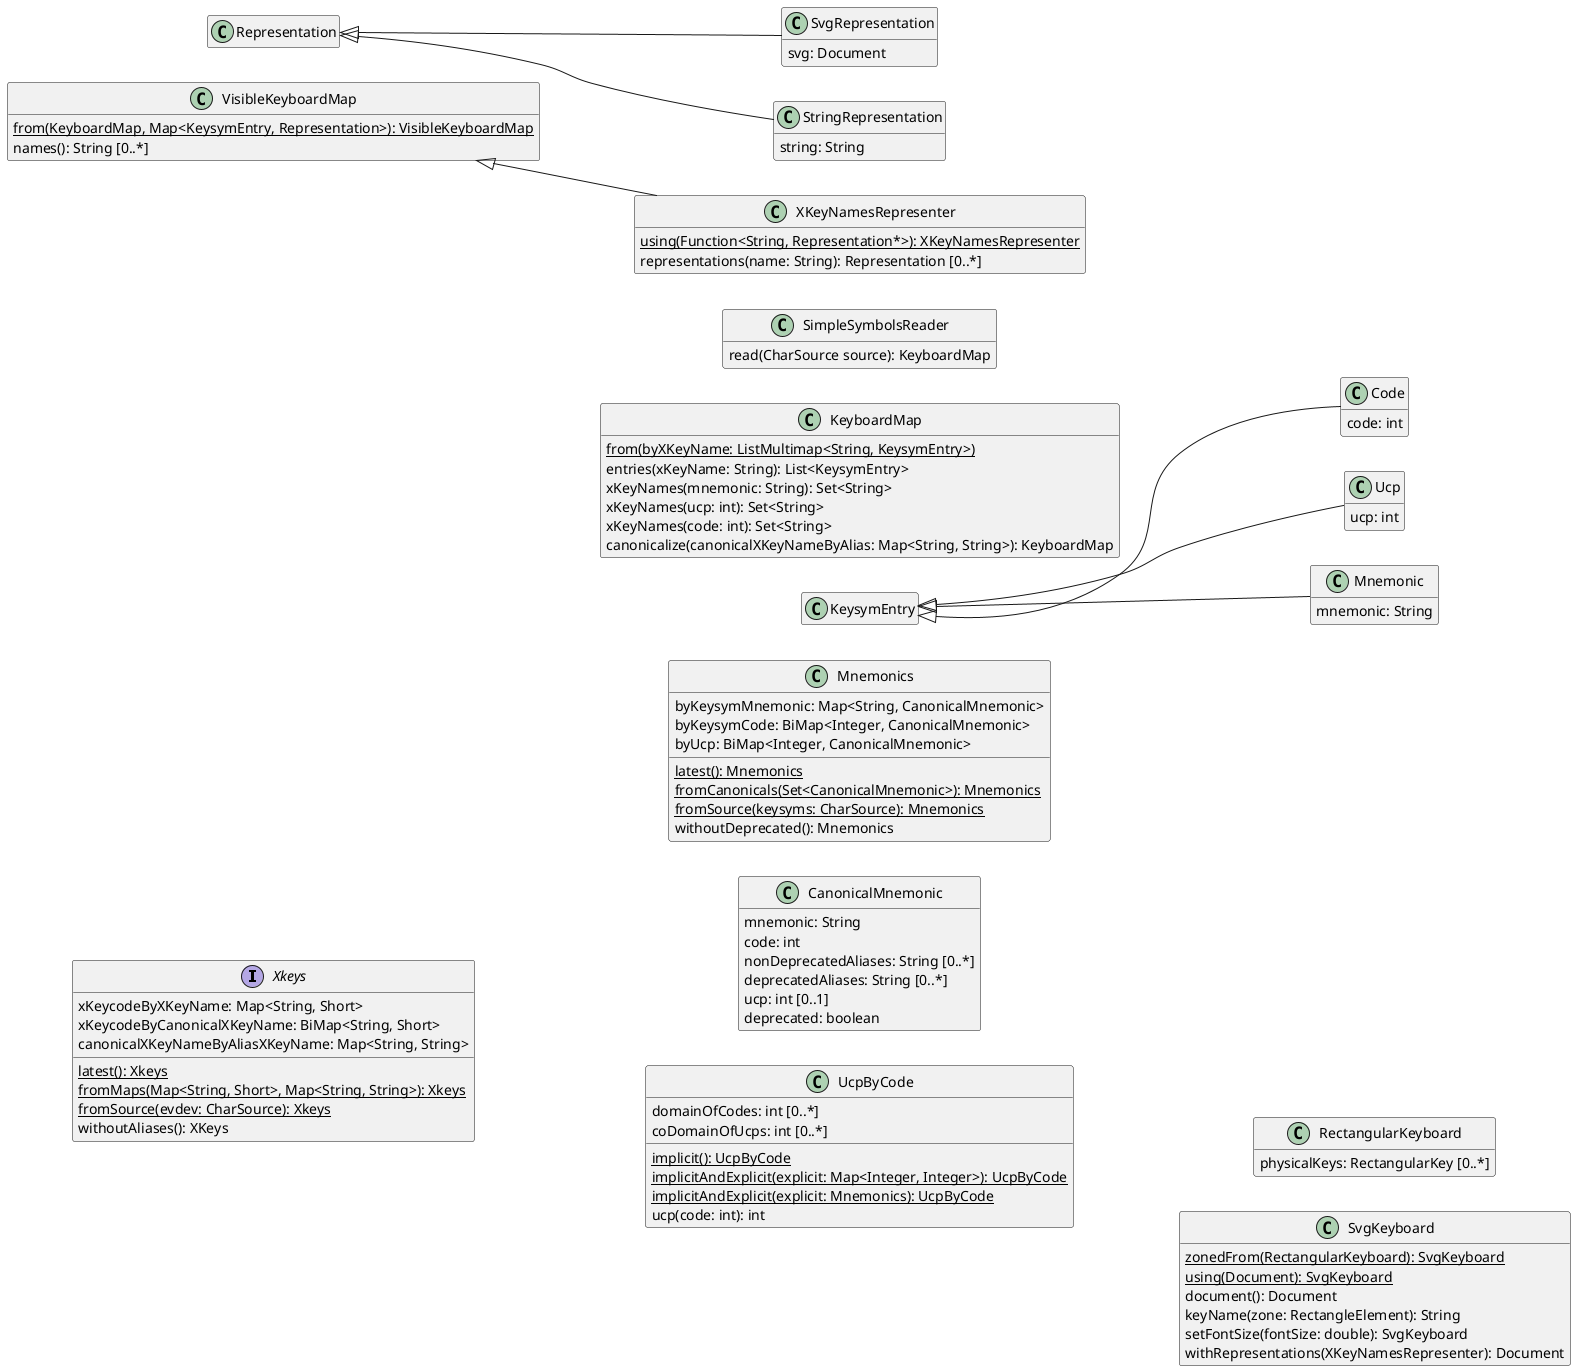 @startuml Main classes
hide empty members
left to right direction

interface "Xkeys" {
  {static} latest(): Xkeys
  {static} fromMaps(Map<String, Short>, Map<String, String>): Xkeys
  {static} fromSource(evdev: CharSource): Xkeys
  xKeycodeByXKeyName: Map<String, Short>
  xKeycodeByCanonicalXKeyName: BiMap<String, Short>
  canonicalXKeyNameByAliasXKeyName: Map<String, String>
  withoutAliases(): XKeys
}

together {
  class "CanonicalMnemonic"
  class "Mnemonics"
  class "UcpByCode"
}

class "CanonicalMnemonic" {
   mnemonic: String
   code: int
   nonDeprecatedAliases: String [0..*]
   deprecatedAliases: String [0..*]
   ucp: int [0..1]
   deprecated: boolean
}

class "Mnemonics" {
  {static} latest(): Mnemonics
  {static} fromCanonicals(Set<CanonicalMnemonic>): Mnemonics
  {static} fromSource(keysyms: CharSource): Mnemonics
  byKeysymMnemonic: Map<String, CanonicalMnemonic>
  byKeysymCode: BiMap<Integer, CanonicalMnemonic>
  byUcp: BiMap<Integer, CanonicalMnemonic>
  withoutDeprecated(): Mnemonics
}

class "UcpByCode" {
  {static} implicit(): UcpByCode
  {static} implicitAndExplicit(explicit: Map<Integer, Integer>): UcpByCode
  {static} implicitAndExplicit(explicit: Mnemonics): UcpByCode
  domainOfCodes: int [0..*]
  coDomainOfUcps: int [0..*]
  ucp(code: int): int
}

together {
  class "KeysymEntry"
  class "Mnemonic" {}
  class "Ucp" {}
  class "Code" {}
  class "KeyboardMap"
  class "SimpleSymbolsReader"
}

class "KeysymEntry" {}
class "Mnemonic" {
  mnemonic: String
}
class "Ucp" {
  ucp: int
}
class "Code" {
  code: int
}

"KeysymEntry" <|-- "Mnemonic"
"KeysymEntry" <|-- "Ucp"
"KeysymEntry" <|-- "Code"

class "KeyboardMap" {
  {static} from(byXKeyName: ListMultimap<String, KeysymEntry>)
  entries(xKeyName: String): List<KeysymEntry>
  xKeyNames(mnemonic: String): Set<String>
  xKeyNames(ucp: int): Set<String>
  xKeyNames(code: int): Set<String>
  canonicalize(canonicalXKeyNameByAlias: Map<String, String>): KeyboardMap
}

class "SimpleSymbolsReader" {
  read(CharSource source): KeyboardMap
}

together {
  class "Representation"
  class "StringRepresentation"
  class "SvgRepresentation"
  class "VisibleKeyboardMap"
}

class "Representation" {
}
class "StringRepresentation" {
  string: String
}
class "SvgRepresentation" {
  svg: Document
}
"Representation" <|-- "StringRepresentation"
"Representation" <|-- "SvgRepresentation"

class "XKeyNamesRepresenter" {
  {static} using(Function<String, Representation*>): XKeyNamesRepresenter
  representations(name: String): Representation [0..*]
}

class "VisibleKeyboardMap" {
  {static} from(KeyboardMap, Map<KeysymEntry, Representation>): VisibleKeyboardMap
  names(): String [0..*]
}
"VisibleKeyboardMap" <|-- "XKeyNamesRepresenter"

class "RectangularKeyboard" {
  physicalKeys: RectangularKey [0..*]
}

class "SvgKeyboard" {
  {static} zonedFrom(RectangularKeyboard): SvgKeyboard
  {static} using(Document): SvgKeyboard
  document(): Document
  keyName(zone: RectangleElement): String
  setFontSize(fontSize: double): SvgKeyboard
  withRepresentations(XKeyNamesRepresenter): Document
}

@enduml